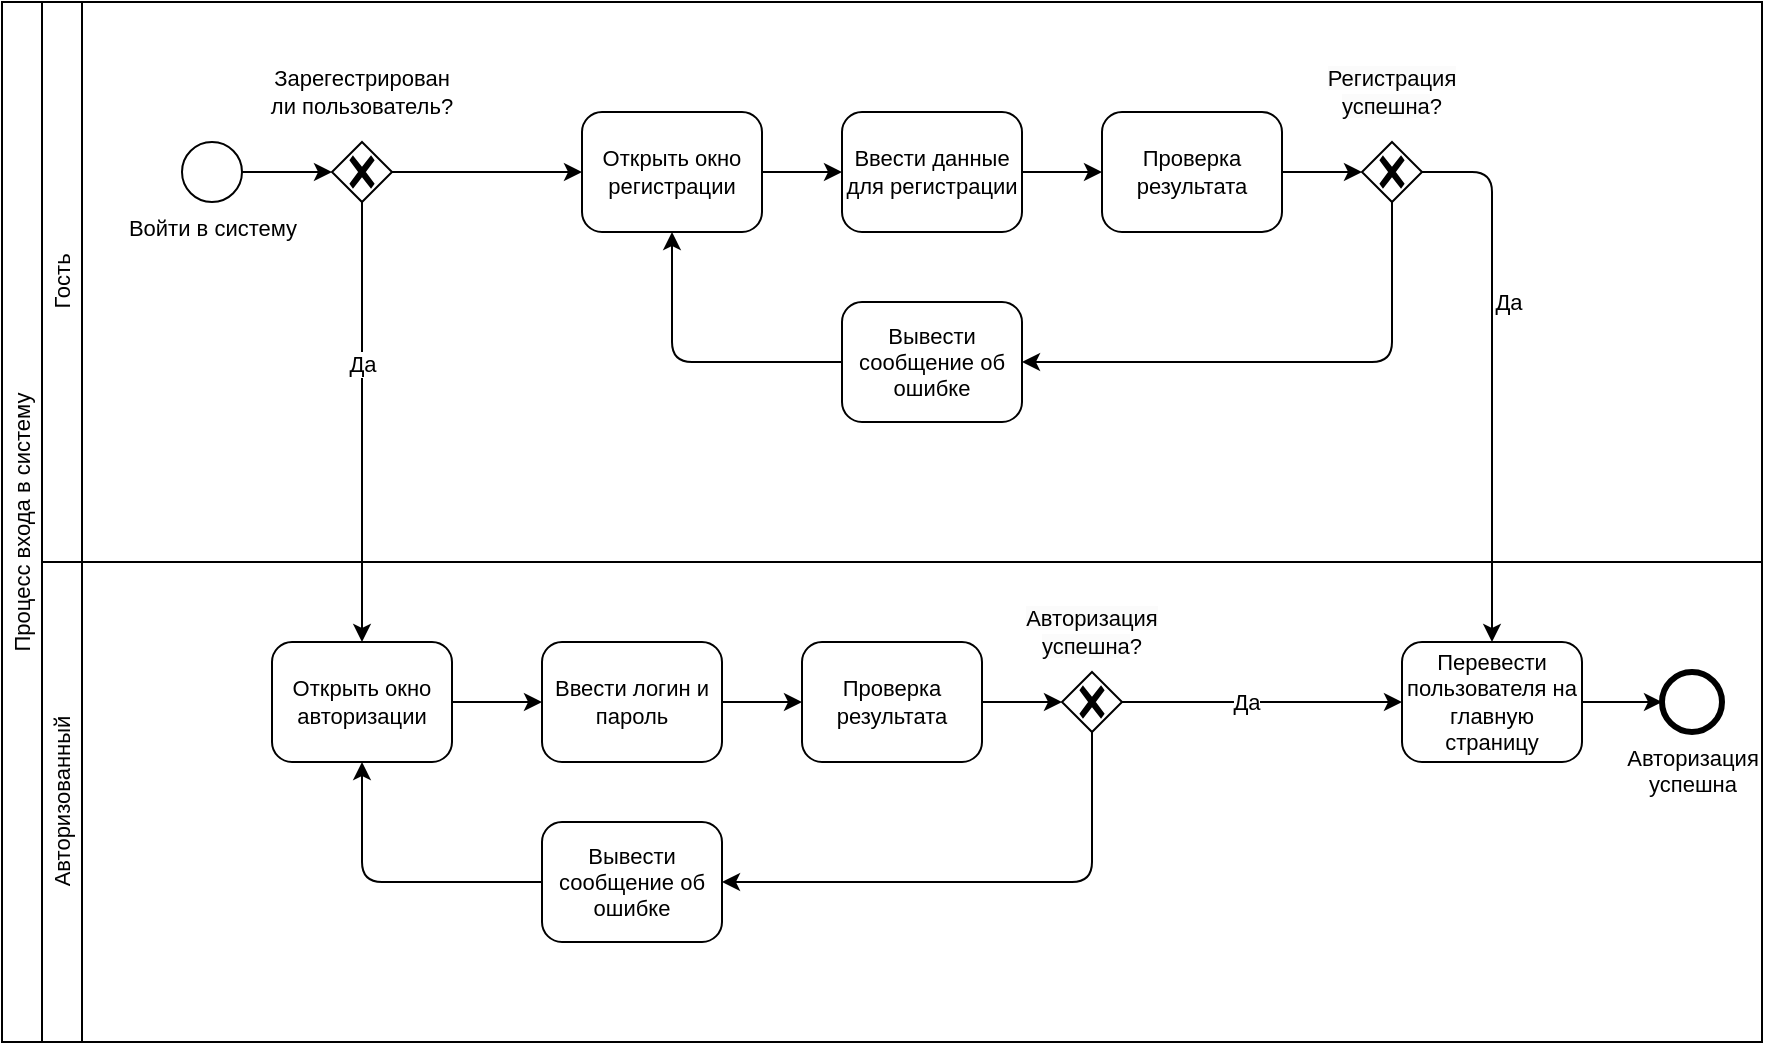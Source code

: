 <mxfile version="22.1.2" type="device" pages="2">
  <diagram name="BPMN1" id="W-HfDgVkH2f7rBWBwGvq">
    <mxGraphModel dx="1543" dy="1160" grid="0" gridSize="10" guides="1" tooltips="1" connect="1" arrows="1" fold="1" page="1" pageScale="1" pageWidth="1169" pageHeight="827" math="0" shadow="0">
      <root>
        <mxCell id="0" />
        <mxCell id="1" parent="0" />
        <mxCell id="o8l_43wtQ8dbo9lP84ha-5" value="Процесс входа в систему" style="swimlane;html=1;childLayout=stackLayout;resizeParent=1;resizeParentMax=0;horizontal=0;startSize=20;horizontalStack=0;whiteSpace=wrap;fontStyle=0;fontSize=11;" parent="1" vertex="1">
          <mxGeometry x="30" y="40" width="880" height="520" as="geometry" />
        </mxCell>
        <mxCell id="o8l_43wtQ8dbo9lP84ha-6" value="Гость" style="swimlane;html=1;startSize=20;horizontal=0;fontStyle=0;fontSize=11;" parent="o8l_43wtQ8dbo9lP84ha-5" vertex="1">
          <mxGeometry x="20" width="860" height="280" as="geometry" />
        </mxCell>
        <mxCell id="o8l_43wtQ8dbo9lP84ha-9" value="Войти в систему" style="points=[[0.145,0.145,0],[0.5,0,0],[0.855,0.145,0],[1,0.5,0],[0.855,0.855,0],[0.5,1,0],[0.145,0.855,0],[0,0.5,0]];shape=mxgraph.bpmn.event;html=1;verticalLabelPosition=bottom;labelBackgroundColor=#ffffff;verticalAlign=top;align=center;perimeter=ellipsePerimeter;outlineConnect=0;aspect=fixed;outline=standard;symbol=general;fontSize=11;" parent="o8l_43wtQ8dbo9lP84ha-6" vertex="1">
          <mxGeometry x="70" y="70" width="30" height="30" as="geometry" />
        </mxCell>
        <mxCell id="o8l_43wtQ8dbo9lP84ha-12" style="edgeStyle=orthogonalEdgeStyle;rounded=0;orthogonalLoop=1;jettySize=auto;html=1;exitX=1;exitY=0.5;exitDx=0;exitDy=0;exitPerimeter=0;entryX=0;entryY=0.5;entryDx=0;entryDy=0;entryPerimeter=0;fontSize=11;" parent="o8l_43wtQ8dbo9lP84ha-6" source="o8l_43wtQ8dbo9lP84ha-9" target="o8l_43wtQ8dbo9lP84ha-10" edge="1">
          <mxGeometry relative="1" as="geometry" />
        </mxCell>
        <mxCell id="o8l_43wtQ8dbo9lP84ha-16" value="Зарегестрирован&lt;br style=&quot;border-color: var(--border-color); font-size: 11px;&quot;&gt;&lt;span style=&quot;background-color: rgb(255, 255, 255); font-size: 11px;&quot;&gt;ли пользователь?&lt;/span&gt;" style="text;html=1;strokeColor=none;fillColor=none;align=center;verticalAlign=middle;whiteSpace=wrap;rounded=0;fontSize=11;" parent="o8l_43wtQ8dbo9lP84ha-6" vertex="1">
          <mxGeometry x="105" y="30" width="110" height="30" as="geometry" />
        </mxCell>
        <mxCell id="o8l_43wtQ8dbo9lP84ha-24" value="Открыть окно регистрации" style="points=[[0.25,0,0],[0.5,0,0],[0.75,0,0],[1,0.25,0],[1,0.5,0],[1,0.75,0],[0.75,1,0],[0.5,1,0],[0.25,1,0],[0,0.75,0],[0,0.5,0],[0,0.25,0]];shape=mxgraph.bpmn.task;whiteSpace=wrap;rectStyle=rounded;size=10;html=1;container=1;expand=0;collapsible=0;taskMarker=abstract;fontSize=11;" parent="o8l_43wtQ8dbo9lP84ha-6" vertex="1">
          <mxGeometry x="270" y="55" width="90" height="60" as="geometry" />
        </mxCell>
        <mxCell id="o8l_43wtQ8dbo9lP84ha-25" value="Ввести данные для регистрации" style="points=[[0.25,0,0],[0.5,0,0],[0.75,0,0],[1,0.25,0],[1,0.5,0],[1,0.75,0],[0.75,1,0],[0.5,1,0],[0.25,1,0],[0,0.75,0],[0,0.5,0],[0,0.25,0]];shape=mxgraph.bpmn.task;whiteSpace=wrap;rectStyle=rounded;size=10;html=1;container=1;expand=0;collapsible=0;taskMarker=abstract;fontSize=11;" parent="o8l_43wtQ8dbo9lP84ha-6" vertex="1">
          <mxGeometry x="400" y="55" width="90" height="60" as="geometry" />
        </mxCell>
        <mxCell id="o8l_43wtQ8dbo9lP84ha-26" style="edgeStyle=orthogonalEdgeStyle;rounded=0;orthogonalLoop=1;jettySize=auto;html=1;exitX=1;exitY=0.5;exitDx=0;exitDy=0;exitPerimeter=0;entryX=0;entryY=0.5;entryDx=0;entryDy=0;entryPerimeter=0;fontSize=11;" parent="o8l_43wtQ8dbo9lP84ha-6" source="o8l_43wtQ8dbo9lP84ha-24" target="o8l_43wtQ8dbo9lP84ha-25" edge="1">
          <mxGeometry relative="1" as="geometry" />
        </mxCell>
        <mxCell id="o8l_43wtQ8dbo9lP84ha-10" value="" style="points=[[0.25,0.25,0],[0.5,0,0],[0.75,0.25,0],[1,0.5,0],[0.75,0.75,0],[0.5,1,0],[0.25,0.75,0],[0,0.5,0]];shape=mxgraph.bpmn.gateway2;html=1;verticalLabelPosition=bottom;labelBackgroundColor=#ffffff;verticalAlign=top;align=center;perimeter=rhombusPerimeter;outlineConnect=0;outline=none;symbol=none;gwType=exclusive;fontSize=11;" parent="o8l_43wtQ8dbo9lP84ha-6" vertex="1">
          <mxGeometry x="145" y="70" width="30" height="30" as="geometry" />
        </mxCell>
        <mxCell id="o8l_43wtQ8dbo9lP84ha-30" style="edgeStyle=orthogonalEdgeStyle;rounded=0;orthogonalLoop=1;jettySize=auto;html=1;exitX=1;exitY=0.5;exitDx=0;exitDy=0;exitPerimeter=0;entryX=0;entryY=0.5;entryDx=0;entryDy=0;entryPerimeter=0;fontSize=11;" parent="o8l_43wtQ8dbo9lP84ha-6" source="o8l_43wtQ8dbo9lP84ha-10" target="o8l_43wtQ8dbo9lP84ha-24" edge="1">
          <mxGeometry relative="1" as="geometry" />
        </mxCell>
        <mxCell id="o8l_43wtQ8dbo9lP84ha-20" value="" style="points=[[0.25,0.25,0],[0.5,0,0],[0.75,0.25,0],[1,0.5,0],[0.75,0.75,0],[0.5,1,0],[0.25,0.75,0],[0,0.5,0]];shape=mxgraph.bpmn.gateway2;html=1;verticalLabelPosition=bottom;labelBackgroundColor=#ffffff;verticalAlign=top;align=center;perimeter=rhombusPerimeter;outlineConnect=0;outline=none;symbol=none;gwType=exclusive;fontSize=11;" parent="o8l_43wtQ8dbo9lP84ha-6" vertex="1">
          <mxGeometry x="660" y="70" width="30" height="30" as="geometry" />
        </mxCell>
        <mxCell id="o8l_43wtQ8dbo9lP84ha-29" style="edgeStyle=orthogonalEdgeStyle;rounded=0;orthogonalLoop=1;jettySize=auto;html=1;exitX=1;exitY=0.5;exitDx=0;exitDy=0;exitPerimeter=0;entryX=0;entryY=0.5;entryDx=0;entryDy=0;entryPerimeter=0;fontSize=11;" parent="o8l_43wtQ8dbo9lP84ha-6" source="o8l_43wtQ8dbo9lP84ha-27" target="o8l_43wtQ8dbo9lP84ha-20" edge="1">
          <mxGeometry relative="1" as="geometry" />
        </mxCell>
        <mxCell id="o8l_43wtQ8dbo9lP84ha-32" value="&lt;span style=&quot;background-color: rgb(251, 251, 251); font-size: 11px;&quot;&gt;Регистрация успешна&lt;/span&gt;&lt;span style=&quot;background-color: rgb(255, 255, 255); font-size: 11px;&quot;&gt;?&lt;/span&gt;" style="text;html=1;strokeColor=none;fillColor=none;align=center;verticalAlign=middle;whiteSpace=wrap;rounded=0;fontSize=11;" parent="o8l_43wtQ8dbo9lP84ha-6" vertex="1">
          <mxGeometry x="620" y="30" width="110" height="30" as="geometry" />
        </mxCell>
        <mxCell id="o8l_43wtQ8dbo9lP84ha-37" style="edgeStyle=orthogonalEdgeStyle;orthogonalLoop=1;jettySize=auto;html=1;exitX=0.5;exitY=1;exitDx=0;exitDy=0;exitPerimeter=0;entryX=1;entryY=0.5;entryDx=0;entryDy=0;entryPerimeter=0;rounded=1;fontSize=11;" parent="o8l_43wtQ8dbo9lP84ha-6" source="o8l_43wtQ8dbo9lP84ha-20" target="o8l_43wtQ8dbo9lP84ha-36" edge="1">
          <mxGeometry relative="1" as="geometry" />
        </mxCell>
        <mxCell id="o8l_43wtQ8dbo9lP84ha-38" style="edgeStyle=orthogonalEdgeStyle;rounded=1;orthogonalLoop=1;jettySize=auto;html=1;exitX=0;exitY=0.5;exitDx=0;exitDy=0;exitPerimeter=0;entryX=0.5;entryY=1;entryDx=0;entryDy=0;entryPerimeter=0;fontSize=11;" parent="o8l_43wtQ8dbo9lP84ha-6" source="o8l_43wtQ8dbo9lP84ha-36" target="o8l_43wtQ8dbo9lP84ha-24" edge="1">
          <mxGeometry relative="1" as="geometry" />
        </mxCell>
        <mxCell id="o8l_43wtQ8dbo9lP84ha-27" value="Проверка результата" style="points=[[0.25,0,0],[0.5,0,0],[0.75,0,0],[1,0.25,0],[1,0.5,0],[1,0.75,0],[0.75,1,0],[0.5,1,0],[0.25,1,0],[0,0.75,0],[0,0.5,0],[0,0.25,0]];shape=mxgraph.bpmn.task;whiteSpace=wrap;rectStyle=rounded;size=10;html=1;container=1;expand=0;collapsible=0;taskMarker=abstract;fontSize=11;" parent="o8l_43wtQ8dbo9lP84ha-6" vertex="1">
          <mxGeometry x="530" y="55" width="90" height="60" as="geometry" />
        </mxCell>
        <mxCell id="o8l_43wtQ8dbo9lP84ha-28" style="edgeStyle=orthogonalEdgeStyle;rounded=0;orthogonalLoop=1;jettySize=auto;html=1;exitX=1;exitY=0.5;exitDx=0;exitDy=0;exitPerimeter=0;entryX=0;entryY=0.5;entryDx=0;entryDy=0;entryPerimeter=0;fontSize=11;" parent="o8l_43wtQ8dbo9lP84ha-6" source="o8l_43wtQ8dbo9lP84ha-25" target="o8l_43wtQ8dbo9lP84ha-27" edge="1">
          <mxGeometry relative="1" as="geometry" />
        </mxCell>
        <mxCell id="o8l_43wtQ8dbo9lP84ha-36" value="Вывести сообщение об ошибке" style="points=[[0.25,0,0],[0.5,0,0],[0.75,0,0],[1,0.25,0],[1,0.5,0],[1,0.75,0],[0.75,1,0],[0.5,1,0],[0.25,1,0],[0,0.75,0],[0,0.5,0],[0,0.25,0]];shape=mxgraph.bpmn.task;whiteSpace=wrap;rectStyle=rounded;size=10;html=1;container=1;expand=0;collapsible=0;taskMarker=abstract;fontSize=11;" parent="o8l_43wtQ8dbo9lP84ha-6" vertex="1">
          <mxGeometry x="400" y="150" width="90" height="60" as="geometry" />
        </mxCell>
        <mxCell id="o8l_43wtQ8dbo9lP84ha-14" style="edgeStyle=orthogonalEdgeStyle;rounded=0;orthogonalLoop=1;jettySize=auto;html=1;exitX=0.5;exitY=1;exitDx=0;exitDy=0;exitPerimeter=0;fontSize=11;" parent="o8l_43wtQ8dbo9lP84ha-5" source="o8l_43wtQ8dbo9lP84ha-10" target="o8l_43wtQ8dbo9lP84ha-13" edge="1">
          <mxGeometry relative="1" as="geometry" />
        </mxCell>
        <mxCell id="o8l_43wtQ8dbo9lP84ha-21" value="Да" style="edgeLabel;html=1;align=center;verticalAlign=middle;resizable=0;points=[];fontSize=11;" parent="o8l_43wtQ8dbo9lP84ha-14" vertex="1" connectable="0">
          <mxGeometry x="-0.323" y="1" relative="1" as="geometry">
            <mxPoint x="-1" y="6" as="offset" />
          </mxGeometry>
        </mxCell>
        <mxCell id="o8l_43wtQ8dbo9lP84ha-34" style="edgeStyle=orthogonalEdgeStyle;rounded=1;orthogonalLoop=1;jettySize=auto;html=1;exitX=1;exitY=0.5;exitDx=0;exitDy=0;exitPerimeter=0;entryX=0.5;entryY=0;entryDx=0;entryDy=0;entryPerimeter=0;fontSize=11;" parent="o8l_43wtQ8dbo9lP84ha-5" source="o8l_43wtQ8dbo9lP84ha-20" target="o8l_43wtQ8dbo9lP84ha-49" edge="1">
          <mxGeometry relative="1" as="geometry">
            <mxPoint x="820" y="85" as="targetPoint" />
          </mxGeometry>
        </mxCell>
        <mxCell id="o8l_43wtQ8dbo9lP84ha-35" value="Да" style="edgeLabel;html=1;align=center;verticalAlign=middle;resizable=0;points=[];fontSize=11;" parent="o8l_43wtQ8dbo9lP84ha-34" vertex="1" connectable="0">
          <mxGeometry x="-0.257" y="-1" relative="1" as="geometry">
            <mxPoint x="9" y="-1" as="offset" />
          </mxGeometry>
        </mxCell>
        <mxCell id="o8l_43wtQ8dbo9lP84ha-7" value="Авторизованный" style="swimlane;html=1;startSize=20;horizontal=0;fontStyle=0;fontSize=11;" parent="o8l_43wtQ8dbo9lP84ha-5" vertex="1">
          <mxGeometry x="20" y="280" width="860" height="240" as="geometry" />
        </mxCell>
        <mxCell id="o8l_43wtQ8dbo9lP84ha-15" value="Ввести логин и пароль" style="points=[[0.25,0,0],[0.5,0,0],[0.75,0,0],[1,0.25,0],[1,0.5,0],[1,0.75,0],[0.75,1,0],[0.5,1,0],[0.25,1,0],[0,0.75,0],[0,0.5,0],[0,0.25,0]];shape=mxgraph.bpmn.task;whiteSpace=wrap;rectStyle=rounded;size=10;html=1;container=1;expand=0;collapsible=0;taskMarker=abstract;fontSize=11;" parent="o8l_43wtQ8dbo9lP84ha-7" vertex="1">
          <mxGeometry x="250" y="40" width="90" height="60" as="geometry" />
        </mxCell>
        <mxCell id="o8l_43wtQ8dbo9lP84ha-13" value="Открыть окно авторизации" style="points=[[0.25,0,0],[0.5,0,0],[0.75,0,0],[1,0.25,0],[1,0.5,0],[1,0.75,0],[0.75,1,0],[0.5,1,0],[0.25,1,0],[0,0.75,0],[0,0.5,0],[0,0.25,0]];shape=mxgraph.bpmn.task;whiteSpace=wrap;rectStyle=rounded;size=10;html=1;container=1;expand=0;collapsible=0;taskMarker=abstract;fontSize=11;" parent="o8l_43wtQ8dbo9lP84ha-7" vertex="1">
          <mxGeometry x="115" y="40" width="90" height="60" as="geometry" />
        </mxCell>
        <mxCell id="o8l_43wtQ8dbo9lP84ha-17" style="edgeStyle=orthogonalEdgeStyle;rounded=0;orthogonalLoop=1;jettySize=auto;html=1;exitX=1;exitY=0.5;exitDx=0;exitDy=0;exitPerimeter=0;entryX=0;entryY=0.5;entryDx=0;entryDy=0;entryPerimeter=0;fontSize=11;" parent="o8l_43wtQ8dbo9lP84ha-7" source="o8l_43wtQ8dbo9lP84ha-13" target="o8l_43wtQ8dbo9lP84ha-15" edge="1">
          <mxGeometry relative="1" as="geometry">
            <mxPoint x="265" y="-30" as="targetPoint" />
          </mxGeometry>
        </mxCell>
        <mxCell id="o8l_43wtQ8dbo9lP84ha-18" value="Проверка результата" style="points=[[0.25,0,0],[0.5,0,0],[0.75,0,0],[1,0.25,0],[1,0.5,0],[1,0.75,0],[0.75,1,0],[0.5,1,0],[0.25,1,0],[0,0.75,0],[0,0.5,0],[0,0.25,0]];shape=mxgraph.bpmn.task;whiteSpace=wrap;rectStyle=rounded;size=10;html=1;container=1;expand=0;collapsible=0;taskMarker=abstract;fontSize=11;" parent="o8l_43wtQ8dbo9lP84ha-7" vertex="1">
          <mxGeometry x="380" y="40" width="90" height="60" as="geometry" />
        </mxCell>
        <mxCell id="o8l_43wtQ8dbo9lP84ha-19" style="edgeStyle=orthogonalEdgeStyle;rounded=0;orthogonalLoop=1;jettySize=auto;html=1;exitX=1;exitY=0.5;exitDx=0;exitDy=0;exitPerimeter=0;entryX=0;entryY=0.5;entryDx=0;entryDy=0;entryPerimeter=0;fontSize=11;" parent="o8l_43wtQ8dbo9lP84ha-7" source="o8l_43wtQ8dbo9lP84ha-15" target="o8l_43wtQ8dbo9lP84ha-18" edge="1">
          <mxGeometry relative="1" as="geometry" />
        </mxCell>
        <mxCell id="o8l_43wtQ8dbo9lP84ha-39" value="" style="points=[[0.25,0.25,0],[0.5,0,0],[0.75,0.25,0],[1,0.5,0],[0.75,0.75,0],[0.5,1,0],[0.25,0.75,0],[0,0.5,0]];shape=mxgraph.bpmn.gateway2;html=1;verticalLabelPosition=bottom;labelBackgroundColor=#ffffff;verticalAlign=top;align=center;perimeter=rhombusPerimeter;outlineConnect=0;outline=none;symbol=none;gwType=exclusive;fontSize=11;" parent="o8l_43wtQ8dbo9lP84ha-7" vertex="1">
          <mxGeometry x="510" y="55" width="30" height="30" as="geometry" />
        </mxCell>
        <mxCell id="o8l_43wtQ8dbo9lP84ha-40" value="&lt;span style=&quot;background-color: rgb(251, 251, 251); font-size: 11px;&quot;&gt;Авторизация успешна&lt;/span&gt;&lt;span style=&quot;background-color: rgb(255, 255, 255); font-size: 11px;&quot;&gt;?&lt;/span&gt;" style="text;html=1;strokeColor=none;fillColor=none;align=center;verticalAlign=middle;whiteSpace=wrap;rounded=0;fontSize=11;" parent="o8l_43wtQ8dbo9lP84ha-7" vertex="1">
          <mxGeometry x="470" y="20" width="110" height="30" as="geometry" />
        </mxCell>
        <mxCell id="o8l_43wtQ8dbo9lP84ha-43" value="Вывести сообщение об ошибке" style="points=[[0.25,0,0],[0.5,0,0],[0.75,0,0],[1,0.25,0],[1,0.5,0],[1,0.75,0],[0.75,1,0],[0.5,1,0],[0.25,1,0],[0,0.75,0],[0,0.5,0],[0,0.25,0]];shape=mxgraph.bpmn.task;whiteSpace=wrap;rectStyle=rounded;size=10;html=1;container=1;expand=0;collapsible=0;taskMarker=abstract;fontSize=11;" parent="o8l_43wtQ8dbo9lP84ha-7" vertex="1">
          <mxGeometry x="250" y="130" width="90" height="60" as="geometry" />
        </mxCell>
        <mxCell id="o8l_43wtQ8dbo9lP84ha-44" style="edgeStyle=orthogonalEdgeStyle;shape=connector;rounded=1;orthogonalLoop=1;jettySize=auto;html=1;exitX=1;exitY=0.5;exitDx=0;exitDy=0;exitPerimeter=0;entryX=0;entryY=0.5;entryDx=0;entryDy=0;entryPerimeter=0;labelBackgroundColor=default;strokeColor=default;align=center;verticalAlign=middle;fontFamily=Helvetica;fontSize=11;fontColor=default;endArrow=classic;" parent="o8l_43wtQ8dbo9lP84ha-7" source="o8l_43wtQ8dbo9lP84ha-18" target="o8l_43wtQ8dbo9lP84ha-39" edge="1">
          <mxGeometry relative="1" as="geometry" />
        </mxCell>
        <mxCell id="o8l_43wtQ8dbo9lP84ha-45" style="edgeStyle=orthogonalEdgeStyle;shape=connector;rounded=1;orthogonalLoop=1;jettySize=auto;html=1;exitX=1;exitY=0.5;exitDx=0;exitDy=0;exitPerimeter=0;entryX=0;entryY=0.5;entryDx=0;entryDy=0;entryPerimeter=0;labelBackgroundColor=default;strokeColor=default;align=center;verticalAlign=middle;fontFamily=Helvetica;fontSize=11;fontColor=default;endArrow=classic;" parent="o8l_43wtQ8dbo9lP84ha-7" source="o8l_43wtQ8dbo9lP84ha-39" target="o8l_43wtQ8dbo9lP84ha-49" edge="1">
          <mxGeometry relative="1" as="geometry">
            <mxPoint x="620" y="70.0" as="targetPoint" />
          </mxGeometry>
        </mxCell>
        <mxCell id="o8l_43wtQ8dbo9lP84ha-46" value="Да" style="edgeLabel;html=1;align=center;verticalAlign=middle;resizable=0;points=[];fontSize=11;fontFamily=Helvetica;fontColor=default;" parent="o8l_43wtQ8dbo9lP84ha-45" vertex="1" connectable="0">
          <mxGeometry x="-0.295" relative="1" as="geometry">
            <mxPoint x="12" as="offset" />
          </mxGeometry>
        </mxCell>
        <mxCell id="o8l_43wtQ8dbo9lP84ha-47" style="edgeStyle=orthogonalEdgeStyle;shape=connector;rounded=1;orthogonalLoop=1;jettySize=auto;html=1;exitX=0.5;exitY=1;exitDx=0;exitDy=0;exitPerimeter=0;entryX=1;entryY=0.5;entryDx=0;entryDy=0;entryPerimeter=0;labelBackgroundColor=default;strokeColor=default;align=center;verticalAlign=middle;fontFamily=Helvetica;fontSize=11;fontColor=default;endArrow=classic;" parent="o8l_43wtQ8dbo9lP84ha-7" source="o8l_43wtQ8dbo9lP84ha-39" target="o8l_43wtQ8dbo9lP84ha-43" edge="1">
          <mxGeometry relative="1" as="geometry" />
        </mxCell>
        <mxCell id="o8l_43wtQ8dbo9lP84ha-48" style="edgeStyle=orthogonalEdgeStyle;shape=connector;rounded=1;orthogonalLoop=1;jettySize=auto;html=1;exitX=0;exitY=0.5;exitDx=0;exitDy=0;exitPerimeter=0;entryX=0.5;entryY=1;entryDx=0;entryDy=0;entryPerimeter=0;labelBackgroundColor=default;strokeColor=default;align=center;verticalAlign=middle;fontFamily=Helvetica;fontSize=11;fontColor=default;endArrow=classic;" parent="o8l_43wtQ8dbo9lP84ha-7" source="o8l_43wtQ8dbo9lP84ha-43" target="o8l_43wtQ8dbo9lP84ha-13" edge="1">
          <mxGeometry relative="1" as="geometry" />
        </mxCell>
        <mxCell id="o8l_43wtQ8dbo9lP84ha-49" value="Перевести пользователя на главную страницу" style="points=[[0.25,0,0],[0.5,0,0],[0.75,0,0],[1,0.25,0],[1,0.5,0],[1,0.75,0],[0.75,1,0],[0.5,1,0],[0.25,1,0],[0,0.75,0],[0,0.5,0],[0,0.25,0]];shape=mxgraph.bpmn.task;whiteSpace=wrap;rectStyle=rounded;size=10;html=1;container=1;expand=0;collapsible=0;taskMarker=abstract;fontSize=11;" parent="o8l_43wtQ8dbo9lP84ha-7" vertex="1">
          <mxGeometry x="680" y="40" width="90" height="60" as="geometry" />
        </mxCell>
        <mxCell id="o8l_43wtQ8dbo9lP84ha-50" value="Авторизация&lt;br style=&quot;font-size: 11px;&quot;&gt;успешна" style="points=[[0.145,0.145,0],[0.5,0,0],[0.855,0.145,0],[1,0.5,0],[0.855,0.855,0],[0.5,1,0],[0.145,0.855,0],[0,0.5,0]];shape=mxgraph.bpmn.event;html=1;verticalLabelPosition=bottom;labelBackgroundColor=#ffffff;verticalAlign=top;align=center;perimeter=ellipsePerimeter;outlineConnect=0;aspect=fixed;outline=end;symbol=terminate2;fontFamily=Helvetica;fontSize=11;fontColor=default;" parent="o8l_43wtQ8dbo9lP84ha-7" vertex="1">
          <mxGeometry x="810" y="55" width="30" height="30" as="geometry" />
        </mxCell>
        <mxCell id="o8l_43wtQ8dbo9lP84ha-51" style="edgeStyle=orthogonalEdgeStyle;shape=connector;rounded=1;orthogonalLoop=1;jettySize=auto;html=1;exitX=1;exitY=0.5;exitDx=0;exitDy=0;exitPerimeter=0;entryX=0;entryY=0.5;entryDx=0;entryDy=0;entryPerimeter=0;labelBackgroundColor=default;strokeColor=default;align=center;verticalAlign=middle;fontFamily=Helvetica;fontSize=11;fontColor=default;endArrow=classic;" parent="o8l_43wtQ8dbo9lP84ha-7" source="o8l_43wtQ8dbo9lP84ha-49" target="o8l_43wtQ8dbo9lP84ha-50" edge="1">
          <mxGeometry relative="1" as="geometry" />
        </mxCell>
      </root>
    </mxGraphModel>
  </diagram>
  <diagram id="248nb0RIlTJELW0zDgqB" name="BPMN2">
    <mxGraphModel dx="1323" dy="994" grid="0" gridSize="10" guides="1" tooltips="1" connect="1" arrows="1" fold="1" page="1" pageScale="1" pageWidth="1169" pageHeight="827" math="0" shadow="0">
      <root>
        <mxCell id="0" />
        <mxCell id="1" parent="0" />
        <mxCell id="CVa6ENSYWm2PGMBgmgeB-1" value="Процесс формирования заказа" style="swimlane;html=1;childLayout=stackLayout;resizeParent=1;resizeParentMax=0;horizontal=0;startSize=20;horizontalStack=0;whiteSpace=wrap;fontStyle=0;fontFamily=Helvetica;fontSize=11;" parent="1" vertex="1">
          <mxGeometry x="40" y="40" width="1100" height="240" as="geometry" />
        </mxCell>
        <mxCell id="CVa6ENSYWm2PGMBgmgeB-23" value="Пользователь" style="swimlane;html=1;startSize=20;horizontal=0;fontStyle=0;fontFamily=Helvetica;fontSize=11;" parent="CVa6ENSYWm2PGMBgmgeB-1" vertex="1">
          <mxGeometry x="20" width="1080" height="240" as="geometry" />
        </mxCell>
        <mxCell id="CVa6ENSYWm2PGMBgmgeB-3" value="Сформировать &lt;br style=&quot;font-size: 11px;&quot;&gt;заказ" style="points=[[0.145,0.145,0],[0.5,0,0],[0.855,0.145,0],[1,0.5,0],[0.855,0.855,0],[0.5,1,0],[0.145,0.855,0],[0,0.5,0]];shape=mxgraph.bpmn.event;html=1;verticalLabelPosition=bottom;labelBackgroundColor=#ffffff;verticalAlign=top;align=center;perimeter=ellipsePerimeter;outlineConnect=0;aspect=fixed;outline=standard;symbol=general;fontFamily=Helvetica;fontSize=11;" parent="CVa6ENSYWm2PGMBgmgeB-23" vertex="1">
          <mxGeometry x="50" y="50" width="30" height="30" as="geometry" />
        </mxCell>
        <mxCell id="CVa6ENSYWm2PGMBgmgeB-40" value="Открыть страницу с корзиной" style="points=[[0.25,0,0],[0.5,0,0],[0.75,0,0],[1,0.25,0],[1,0.5,0],[1,0.75,0],[0.75,1,0],[0.5,1,0],[0.25,1,0],[0,0.75,0],[0,0.5,0],[0,0.25,0]];shape=mxgraph.bpmn.task;whiteSpace=wrap;rectStyle=rounded;size=10;html=1;container=1;expand=0;collapsible=0;taskMarker=abstract;fontFamily=Helvetica;fontSize=11;" parent="CVa6ENSYWm2PGMBgmgeB-23" vertex="1">
          <mxGeometry x="115" y="35" width="90" height="60" as="geometry" />
        </mxCell>
        <mxCell id="CVa6ENSYWm2PGMBgmgeB-41" value="" style="points=[[0.25,0.25,0],[0.5,0,0],[0.75,0.25,0],[1,0.5,0],[0.75,0.75,0],[0.5,1,0],[0.25,0.75,0],[0,0.5,0]];shape=mxgraph.bpmn.gateway2;html=1;verticalLabelPosition=bottom;labelBackgroundColor=#ffffff;verticalAlign=top;align=center;perimeter=rhombusPerimeter;outlineConnect=0;outline=none;symbol=none;gwType=exclusive;fontFamily=Helvetica;fontSize=11;" parent="CVa6ENSYWm2PGMBgmgeB-23" vertex="1">
          <mxGeometry x="245" y="50" width="30" height="30" as="geometry" />
        </mxCell>
        <mxCell id="CVa6ENSYWm2PGMBgmgeB-42" style="edgeStyle=orthogonalEdgeStyle;shape=connector;rounded=1;orthogonalLoop=1;jettySize=auto;html=1;exitX=1;exitY=0.5;exitDx=0;exitDy=0;exitPerimeter=0;entryX=0;entryY=0.5;entryDx=0;entryDy=0;entryPerimeter=0;labelBackgroundColor=default;strokeColor=default;align=center;verticalAlign=middle;fontFamily=Helvetica;fontSize=11;fontColor=default;endArrow=classic;" parent="CVa6ENSYWm2PGMBgmgeB-23" source="CVa6ENSYWm2PGMBgmgeB-3" target="CVa6ENSYWm2PGMBgmgeB-40" edge="1">
          <mxGeometry relative="1" as="geometry" />
        </mxCell>
        <mxCell id="CVa6ENSYWm2PGMBgmgeB-43" style="edgeStyle=orthogonalEdgeStyle;shape=connector;rounded=1;orthogonalLoop=1;jettySize=auto;html=1;exitX=1;exitY=0.5;exitDx=0;exitDy=0;exitPerimeter=0;entryX=0;entryY=0.5;entryDx=0;entryDy=0;entryPerimeter=0;labelBackgroundColor=default;strokeColor=default;align=center;verticalAlign=middle;fontFamily=Helvetica;fontSize=11;fontColor=default;endArrow=classic;" parent="CVa6ENSYWm2PGMBgmgeB-23" source="CVa6ENSYWm2PGMBgmgeB-40" target="CVa6ENSYWm2PGMBgmgeB-41" edge="1">
          <mxGeometry relative="1" as="geometry" />
        </mxCell>
        <mxCell id="CVa6ENSYWm2PGMBgmgeB-44" value="В корзине есть товар?" style="text;html=1;strokeColor=none;fillColor=none;align=center;verticalAlign=middle;whiteSpace=wrap;rounded=0;fontFamily=Helvetica;fontSize=11;" parent="CVa6ENSYWm2PGMBgmgeB-23" vertex="1">
          <mxGeometry x="205" y="10" width="110" height="30" as="geometry" />
        </mxCell>
        <mxCell id="CVa6ENSYWm2PGMBgmgeB-45" value="Заказ &lt;br&gt;не сформирован" style="points=[[0.145,0.145,0],[0.5,0,0],[0.855,0.145,0],[1,0.5,0],[0.855,0.855,0],[0.5,1,0],[0.145,0.855,0],[0,0.5,0]];shape=mxgraph.bpmn.event;html=1;verticalLabelPosition=bottom;labelBackgroundColor=#ffffff;verticalAlign=top;align=center;perimeter=ellipsePerimeter;outlineConnect=0;aspect=fixed;outline=end;symbol=terminate2;fontFamily=Helvetica;fontSize=11;fontColor=default;" parent="CVa6ENSYWm2PGMBgmgeB-23" vertex="1">
          <mxGeometry x="245" y="140" width="30" height="30" as="geometry" />
        </mxCell>
        <mxCell id="CVa6ENSYWm2PGMBgmgeB-46" style="edgeStyle=orthogonalEdgeStyle;shape=connector;rounded=1;orthogonalLoop=1;jettySize=auto;html=1;exitX=0.5;exitY=1;exitDx=0;exitDy=0;exitPerimeter=0;labelBackgroundColor=default;strokeColor=default;align=center;verticalAlign=middle;fontFamily=Helvetica;fontSize=11;fontColor=default;endArrow=classic;" parent="CVa6ENSYWm2PGMBgmgeB-23" source="CVa6ENSYWm2PGMBgmgeB-41" target="CVa6ENSYWm2PGMBgmgeB-45" edge="1">
          <mxGeometry relative="1" as="geometry" />
        </mxCell>
        <mxCell id="CVa6ENSYWm2PGMBgmgeB-48" value="Отметить товар для заказа" style="points=[[0.25,0,0],[0.5,0,0],[0.75,0,0],[1,0.25,0],[1,0.5,0],[1,0.75,0],[0.75,1,0],[0.5,1,0],[0.25,1,0],[0,0.75,0],[0,0.5,0],[0,0.25,0]];shape=mxgraph.bpmn.task;whiteSpace=wrap;rectStyle=rounded;size=10;html=1;container=1;expand=0;collapsible=0;taskMarker=abstract;fontFamily=Helvetica;fontSize=11;" parent="CVa6ENSYWm2PGMBgmgeB-23" vertex="1">
          <mxGeometry x="345" y="35" width="90" height="60" as="geometry" />
        </mxCell>
        <mxCell id="CVa6ENSYWm2PGMBgmgeB-49" style="edgeStyle=orthogonalEdgeStyle;shape=connector;rounded=1;orthogonalLoop=1;jettySize=auto;html=1;exitX=1;exitY=0.5;exitDx=0;exitDy=0;exitPerimeter=0;labelBackgroundColor=default;strokeColor=default;align=center;verticalAlign=middle;fontFamily=Helvetica;fontSize=11;fontColor=default;endArrow=classic;" parent="CVa6ENSYWm2PGMBgmgeB-23" source="CVa6ENSYWm2PGMBgmgeB-41" target="CVa6ENSYWm2PGMBgmgeB-48" edge="1">
          <mxGeometry relative="1" as="geometry" />
        </mxCell>
        <mxCell id="CVa6ENSYWm2PGMBgmgeB-50" value="Да" style="edgeLabel;html=1;align=center;verticalAlign=middle;resizable=0;points=[];fontSize=11;fontFamily=Helvetica;fontColor=default;" parent="CVa6ENSYWm2PGMBgmgeB-49" vertex="1" connectable="0">
          <mxGeometry x="-0.371" relative="1" as="geometry">
            <mxPoint x="6" as="offset" />
          </mxGeometry>
        </mxCell>
        <mxCell id="CVa6ENSYWm2PGMBgmgeB-51" value="" style="points=[[0.25,0.25,0],[0.5,0,0],[0.75,0.25,0],[1,0.5,0],[0.75,0.75,0],[0.5,1,0],[0.25,0.75,0],[0,0.5,0]];shape=mxgraph.bpmn.gateway2;html=1;verticalLabelPosition=bottom;labelBackgroundColor=#ffffff;verticalAlign=top;align=center;perimeter=rhombusPerimeter;outlineConnect=0;outline=none;symbol=none;gwType=exclusive;fontFamily=Helvetica;fontSize=11;" parent="CVa6ENSYWm2PGMBgmgeB-23" vertex="1">
          <mxGeometry x="495" y="50" width="30" height="30" as="geometry" />
        </mxCell>
        <mxCell id="CVa6ENSYWm2PGMBgmgeB-53" value="Выбранный товар есть в наличии?" style="text;html=1;strokeColor=none;fillColor=none;align=center;verticalAlign=middle;whiteSpace=wrap;rounded=0;fontFamily=Helvetica;fontSize=11;" parent="CVa6ENSYWm2PGMBgmgeB-23" vertex="1">
          <mxGeometry x="455" y="10" width="110" height="30" as="geometry" />
        </mxCell>
        <mxCell id="CVa6ENSYWm2PGMBgmgeB-54" value="Ввести данные для заказа&amp;nbsp;" style="points=[[0.25,0,0],[0.5,0,0],[0.75,0,0],[1,0.25,0],[1,0.5,0],[1,0.75,0],[0.75,1,0],[0.5,1,0],[0.25,1,0],[0,0.75,0],[0,0.5,0],[0,0.25,0]];shape=mxgraph.bpmn.task;whiteSpace=wrap;rectStyle=rounded;size=10;html=1;container=1;expand=0;collapsible=0;taskMarker=abstract;fontFamily=Helvetica;fontSize=11;" parent="CVa6ENSYWm2PGMBgmgeB-23" vertex="1">
          <mxGeometry x="585" y="35" width="90" height="60" as="geometry" />
        </mxCell>
        <mxCell id="CVa6ENSYWm2PGMBgmgeB-59" value="Заказ&lt;br style=&quot;font-size: 11px;&quot;&gt;сформирован" style="points=[[0.145,0.145,0],[0.5,0,0],[0.855,0.145,0],[1,0.5,0],[0.855,0.855,0],[0.5,1,0],[0.145,0.855,0],[0,0.5,0]];shape=mxgraph.bpmn.event;html=1;verticalLabelPosition=bottom;labelBackgroundColor=#ffffff;verticalAlign=top;align=center;perimeter=ellipsePerimeter;outlineConnect=0;aspect=fixed;outline=end;symbol=terminate2;fontFamily=Helvetica;fontSize=11;fontColor=default;" parent="CVa6ENSYWm2PGMBgmgeB-23" vertex="1">
          <mxGeometry x="980" y="50" width="30" height="30" as="geometry" />
        </mxCell>
        <mxCell id="CVa6ENSYWm2PGMBgmgeB-70" style="edgeStyle=orthogonalEdgeStyle;shape=connector;rounded=1;orthogonalLoop=1;jettySize=auto;html=1;exitX=0;exitY=0.5;exitDx=0;exitDy=0;exitPerimeter=0;labelBackgroundColor=default;strokeColor=default;align=center;verticalAlign=middle;fontFamily=Helvetica;fontSize=11;fontColor=default;endArrow=classic;" parent="CVa6ENSYWm2PGMBgmgeB-23" source="CVa6ENSYWm2PGMBgmgeB-64" target="CVa6ENSYWm2PGMBgmgeB-45" edge="1">
          <mxGeometry relative="1" as="geometry" />
        </mxCell>
        <mxCell id="CVa6ENSYWm2PGMBgmgeB-64" value="" style="points=[[0.25,0.25,0],[0.5,0,0],[0.75,0.25,0],[1,0.5,0],[0.75,0.75,0],[0.5,1,0],[0.25,0.75,0],[0,0.5,0]];shape=mxgraph.bpmn.gateway2;html=1;verticalLabelPosition=bottom;labelBackgroundColor=#ffffff;verticalAlign=top;align=center;perimeter=rhombusPerimeter;outlineConnect=0;outline=none;symbol=none;gwType=exclusive;fontFamily=Helvetica;fontSize=11;" parent="CVa6ENSYWm2PGMBgmgeB-23" vertex="1">
          <mxGeometry x="495" y="140" width="30" height="30" as="geometry" />
        </mxCell>
        <mxCell id="CVa6ENSYWm2PGMBgmgeB-66" style="edgeStyle=orthogonalEdgeStyle;shape=connector;rounded=1;orthogonalLoop=1;jettySize=auto;html=1;exitX=0.5;exitY=1;exitDx=0;exitDy=0;exitPerimeter=0;entryX=0.5;entryY=0;entryDx=0;entryDy=0;entryPerimeter=0;labelBackgroundColor=default;strokeColor=default;align=center;verticalAlign=middle;fontFamily=Helvetica;fontSize=11;fontColor=default;endArrow=classic;" parent="CVa6ENSYWm2PGMBgmgeB-23" source="CVa6ENSYWm2PGMBgmgeB-51" target="CVa6ENSYWm2PGMBgmgeB-64" edge="1">
          <mxGeometry relative="1" as="geometry" />
        </mxCell>
        <mxCell id="CVa6ENSYWm2PGMBgmgeB-67" value="Есть желание продолжить формирование заказа?" style="text;html=1;strokeColor=none;fillColor=none;align=center;verticalAlign=middle;whiteSpace=wrap;rounded=0;fontFamily=Helvetica;fontSize=11;" parent="CVa6ENSYWm2PGMBgmgeB-23" vertex="1">
          <mxGeometry x="515" y="140" width="110" height="30" as="geometry" />
        </mxCell>
        <mxCell id="CVa6ENSYWm2PGMBgmgeB-68" style="edgeStyle=orthogonalEdgeStyle;shape=connector;rounded=1;orthogonalLoop=1;jettySize=auto;html=1;exitX=0.5;exitY=1;exitDx=0;exitDy=0;exitPerimeter=0;entryX=0.5;entryY=1;entryDx=0;entryDy=0;entryPerimeter=0;labelBackgroundColor=default;strokeColor=default;align=center;verticalAlign=middle;fontFamily=Helvetica;fontSize=11;fontColor=default;endArrow=classic;" parent="CVa6ENSYWm2PGMBgmgeB-23" source="CVa6ENSYWm2PGMBgmgeB-64" target="CVa6ENSYWm2PGMBgmgeB-40" edge="1">
          <mxGeometry relative="1" as="geometry">
            <Array as="points">
              <mxPoint x="510" y="220" />
              <mxPoint x="160" y="220" />
            </Array>
          </mxGeometry>
        </mxCell>
        <mxCell id="CVa6ENSYWm2PGMBgmgeB-69" value="Да" style="edgeLabel;html=1;align=center;verticalAlign=middle;resizable=0;points=[];fontSize=11;fontFamily=Helvetica;fontColor=default;" parent="CVa6ENSYWm2PGMBgmgeB-68" vertex="1" connectable="0">
          <mxGeometry x="-0.306" y="2" relative="1" as="geometry">
            <mxPoint x="-45" y="-2" as="offset" />
          </mxGeometry>
        </mxCell>
        <mxCell id="CVa6ENSYWm2PGMBgmgeB-72" style="edgeStyle=orthogonalEdgeStyle;shape=connector;rounded=1;orthogonalLoop=1;jettySize=auto;html=1;exitX=1;exitY=0.5;exitDx=0;exitDy=0;exitPerimeter=0;entryX=0;entryY=0.5;entryDx=0;entryDy=0;entryPerimeter=0;labelBackgroundColor=default;strokeColor=default;align=center;verticalAlign=middle;fontFamily=Helvetica;fontSize=11;fontColor=default;endArrow=classic;" parent="CVa6ENSYWm2PGMBgmgeB-23" source="CVa6ENSYWm2PGMBgmgeB-51" edge="1">
          <mxGeometry relative="1" as="geometry">
            <mxPoint x="585" y="65" as="targetPoint" />
          </mxGeometry>
        </mxCell>
        <mxCell id="CVa6ENSYWm2PGMBgmgeB-73" value="Да" style="edgeLabel;html=1;align=center;verticalAlign=middle;resizable=0;points=[];fontSize=11;fontFamily=Helvetica;fontColor=default;" parent="CVa6ENSYWm2PGMBgmgeB-72" vertex="1" connectable="0">
          <mxGeometry x="-0.367" y="-1" relative="1" as="geometry">
            <mxPoint x="11" y="-1" as="offset" />
          </mxGeometry>
        </mxCell>
        <mxCell id="Uva32LbOOkfyI-qvSmeY-1" value="Оплатить заказ" style="points=[[0.25,0,0],[0.5,0,0],[0.75,0,0],[1,0.25,0],[1,0.5,0],[1,0.75,0],[0.75,1,0],[0.5,1,0],[0.25,1,0],[0,0.75,0],[0,0.5,0],[0,0.25,0]];shape=mxgraph.bpmn.task;whiteSpace=wrap;rectStyle=rounded;size=10;html=1;container=1;expand=0;collapsible=0;taskMarker=abstract;fontFamily=Helvetica;fontSize=11;" parent="CVa6ENSYWm2PGMBgmgeB-23" vertex="1">
          <mxGeometry x="715" y="35" width="90" height="60" as="geometry" />
        </mxCell>
        <mxCell id="Uva32LbOOkfyI-qvSmeY-2" style="edgeStyle=orthogonalEdgeStyle;shape=connector;rounded=1;orthogonalLoop=1;jettySize=auto;html=1;exitX=1;exitY=0.5;exitDx=0;exitDy=0;exitPerimeter=0;entryX=0;entryY=0.5;entryDx=0;entryDy=0;entryPerimeter=0;labelBackgroundColor=default;strokeColor=default;align=center;verticalAlign=middle;fontFamily=Helvetica;fontSize=11;fontColor=default;endArrow=classic;" parent="CVa6ENSYWm2PGMBgmgeB-23" source="CVa6ENSYWm2PGMBgmgeB-54" target="Uva32LbOOkfyI-qvSmeY-1" edge="1">
          <mxGeometry relative="1" as="geometry" />
        </mxCell>
        <mxCell id="CVa6ENSYWm2PGMBgmgeB-52" style="edgeStyle=orthogonalEdgeStyle;shape=connector;rounded=1;orthogonalLoop=1;jettySize=auto;html=1;exitX=1;exitY=0.5;exitDx=0;exitDy=0;exitPerimeter=0;labelBackgroundColor=default;strokeColor=default;align=center;verticalAlign=middle;fontFamily=Helvetica;fontSize=11;fontColor=default;endArrow=classic;" parent="CVa6ENSYWm2PGMBgmgeB-23" source="CVa6ENSYWm2PGMBgmgeB-48" target="CVa6ENSYWm2PGMBgmgeB-51" edge="1">
          <mxGeometry relative="1" as="geometry" />
        </mxCell>
        <mxCell id="62Cp-liU2HswaMVc2UCF-71" value="Изменить статус заказа на &quot;Оплачено&quot;" style="points=[[0.25,0,0],[0.5,0,0],[0.75,0,0],[1,0.25,0],[1,0.5,0],[1,0.75,0],[0.75,1,0],[0.5,1,0],[0.25,1,0],[0,0.75,0],[0,0.5,0],[0,0.25,0]];shape=mxgraph.bpmn.task;whiteSpace=wrap;rectStyle=rounded;size=10;html=1;container=1;expand=0;collapsible=0;taskMarker=abstract;fontFamily=Helvetica;fontSize=11;" parent="CVa6ENSYWm2PGMBgmgeB-23" vertex="1">
          <mxGeometry x="840" y="35" width="90" height="60" as="geometry" />
        </mxCell>
        <mxCell id="62Cp-liU2HswaMVc2UCF-72" style="edgeStyle=orthogonalEdgeStyle;shape=connector;rounded=1;orthogonalLoop=1;jettySize=auto;html=1;exitX=1;exitY=0.5;exitDx=0;exitDy=0;exitPerimeter=0;entryX=0;entryY=0.5;entryDx=0;entryDy=0;entryPerimeter=0;labelBackgroundColor=default;strokeColor=default;align=center;verticalAlign=middle;fontFamily=Helvetica;fontSize=11;fontColor=default;endArrow=classic;" parent="CVa6ENSYWm2PGMBgmgeB-23" source="Uva32LbOOkfyI-qvSmeY-1" target="62Cp-liU2HswaMVc2UCF-71" edge="1">
          <mxGeometry relative="1" as="geometry" />
        </mxCell>
        <mxCell id="Lf8kEwrgn86Zrj6mY7b2-1" style="edgeStyle=orthogonalEdgeStyle;shape=connector;rounded=1;orthogonalLoop=1;jettySize=auto;html=1;exitX=1;exitY=0.5;exitDx=0;exitDy=0;exitPerimeter=0;entryX=0;entryY=0.5;entryDx=0;entryDy=0;entryPerimeter=0;labelBackgroundColor=default;strokeColor=default;align=center;verticalAlign=middle;fontFamily=Helvetica;fontSize=11;fontColor=default;endArrow=classic;" parent="CVa6ENSYWm2PGMBgmgeB-23" source="62Cp-liU2HswaMVc2UCF-71" target="CVa6ENSYWm2PGMBgmgeB-59" edge="1">
          <mxGeometry relative="1" as="geometry" />
        </mxCell>
        <mxCell id="62Cp-liU2HswaMVc2UCF-86" value="Процесс обработки заказа" style="swimlane;html=1;childLayout=stackLayout;resizeParent=1;resizeParentMax=0;horizontal=0;startSize=20;horizontalStack=0;whiteSpace=wrap;fontStyle=0;fontFamily=Helvetica;fontSize=11;" parent="1" vertex="1">
          <mxGeometry x="40" y="360" width="850" height="240" as="geometry" />
        </mxCell>
        <mxCell id="62Cp-liU2HswaMVc2UCF-87" value="Продавец" style="swimlane;html=1;startSize=20;horizontal=0;fontStyle=0;fontFamily=Helvetica;fontSize=11;" parent="62Cp-liU2HswaMVc2UCF-86" vertex="1">
          <mxGeometry x="20" width="830" height="240" as="geometry" />
        </mxCell>
        <mxCell id="62Cp-liU2HswaMVc2UCF-29" value="Обработать&lt;br&gt;заказ" style="points=[[0.145,0.145,0],[0.5,0,0],[0.855,0.145,0],[1,0.5,0],[0.855,0.855,0],[0.5,1,0],[0.145,0.855,0],[0,0.5,0]];shape=mxgraph.bpmn.event;html=1;verticalLabelPosition=bottom;labelBackgroundColor=#ffffff;verticalAlign=top;align=center;perimeter=ellipsePerimeter;outlineConnect=0;aspect=fixed;outline=standard;symbol=general;fontFamily=Helvetica;fontSize=11;" parent="62Cp-liU2HswaMVc2UCF-87" vertex="1">
          <mxGeometry x="50" y="74" width="30" height="30" as="geometry" />
        </mxCell>
        <mxCell id="62Cp-liU2HswaMVc2UCF-30" value="Открыть страницу с доступными заказами" style="points=[[0.25,0,0],[0.5,0,0],[0.75,0,0],[1,0.25,0],[1,0.5,0],[1,0.75,0],[0.75,1,0],[0.5,1,0],[0.25,1,0],[0,0.75,0],[0,0.5,0],[0,0.25,0]];shape=mxgraph.bpmn.task;whiteSpace=wrap;rectStyle=rounded;size=10;html=1;container=1;expand=0;collapsible=0;taskMarker=abstract;fontFamily=Helvetica;fontSize=11;" parent="62Cp-liU2HswaMVc2UCF-87" vertex="1">
          <mxGeometry x="130" y="59" width="90" height="60" as="geometry" />
        </mxCell>
        <mxCell id="62Cp-liU2HswaMVc2UCF-31" style="edgeStyle=orthogonalEdgeStyle;shape=connector;rounded=1;orthogonalLoop=1;jettySize=auto;html=1;exitX=1;exitY=0.5;exitDx=0;exitDy=0;exitPerimeter=0;labelBackgroundColor=default;strokeColor=default;align=center;verticalAlign=middle;fontFamily=Helvetica;fontSize=11;fontColor=default;endArrow=classic;" parent="62Cp-liU2HswaMVc2UCF-87" source="62Cp-liU2HswaMVc2UCF-29" target="62Cp-liU2HswaMVc2UCF-30" edge="1">
          <mxGeometry relative="1" as="geometry" />
        </mxCell>
        <mxCell id="62Cp-liU2HswaMVc2UCF-32" value="Проверить статус заказа" style="points=[[0.25,0,0],[0.5,0,0],[0.75,0,0],[1,0.25,0],[1,0.5,0],[1,0.75,0],[0.75,1,0],[0.5,1,0],[0.25,1,0],[0,0.75,0],[0,0.5,0],[0,0.25,0]];shape=mxgraph.bpmn.task;whiteSpace=wrap;rectStyle=rounded;size=10;html=1;container=1;expand=0;collapsible=0;taskMarker=abstract;fontFamily=Helvetica;fontSize=11;" parent="62Cp-liU2HswaMVc2UCF-87" vertex="1">
          <mxGeometry x="265" y="59" width="90" height="60" as="geometry" />
        </mxCell>
        <mxCell id="62Cp-liU2HswaMVc2UCF-33" style="edgeStyle=orthogonalEdgeStyle;shape=connector;rounded=1;orthogonalLoop=1;jettySize=auto;html=1;exitX=1;exitY=0.5;exitDx=0;exitDy=0;exitPerimeter=0;entryX=0;entryY=0.5;entryDx=0;entryDy=0;entryPerimeter=0;labelBackgroundColor=default;strokeColor=default;align=center;verticalAlign=middle;fontFamily=Helvetica;fontSize=11;fontColor=default;endArrow=classic;" parent="62Cp-liU2HswaMVc2UCF-87" source="62Cp-liU2HswaMVc2UCF-30" target="62Cp-liU2HswaMVc2UCF-32" edge="1">
          <mxGeometry relative="1" as="geometry" />
        </mxCell>
        <mxCell id="62Cp-liU2HswaMVc2UCF-35" value="" style="points=[[0.25,0.25,0],[0.5,0,0],[0.75,0.25,0],[1,0.5,0],[0.75,0.75,0],[0.5,1,0],[0.25,0.75,0],[0,0.5,0]];shape=mxgraph.bpmn.gateway2;html=1;verticalLabelPosition=bottom;labelBackgroundColor=#ffffff;verticalAlign=top;align=center;perimeter=rhombusPerimeter;outlineConnect=0;outline=none;symbol=none;gwType=exclusive;fontFamily=Helvetica;fontSize=11;" parent="62Cp-liU2HswaMVc2UCF-87" vertex="1">
          <mxGeometry x="405" y="74" width="30" height="30" as="geometry" />
        </mxCell>
        <mxCell id="62Cp-liU2HswaMVc2UCF-36" value="Заказ оплачен?" style="text;html=1;strokeColor=none;fillColor=none;align=center;verticalAlign=middle;whiteSpace=wrap;rounded=0;fontFamily=Helvetica;fontSize=11;" parent="62Cp-liU2HswaMVc2UCF-87" vertex="1">
          <mxGeometry x="430" y="74" width="110" height="30" as="geometry" />
        </mxCell>
        <mxCell id="62Cp-liU2HswaMVc2UCF-37" style="edgeStyle=orthogonalEdgeStyle;shape=connector;rounded=1;orthogonalLoop=1;jettySize=auto;html=1;exitX=1;exitY=0.5;exitDx=0;exitDy=0;exitPerimeter=0;entryX=0;entryY=0.5;entryDx=0;entryDy=0;entryPerimeter=0;labelBackgroundColor=default;strokeColor=default;align=center;verticalAlign=middle;fontFamily=Helvetica;fontSize=11;fontColor=default;endArrow=classic;" parent="62Cp-liU2HswaMVc2UCF-87" source="62Cp-liU2HswaMVc2UCF-32" target="62Cp-liU2HswaMVc2UCF-35" edge="1">
          <mxGeometry relative="1" as="geometry" />
        </mxCell>
        <mxCell id="62Cp-liU2HswaMVc2UCF-39" style="edgeStyle=orthogonalEdgeStyle;shape=connector;rounded=1;orthogonalLoop=1;jettySize=auto;html=1;exitX=0.5;exitY=0;exitDx=0;exitDy=0;exitPerimeter=0;entryX=0.5;entryY=0;entryDx=0;entryDy=0;entryPerimeter=0;labelBackgroundColor=default;strokeColor=default;align=center;verticalAlign=middle;fontFamily=Helvetica;fontSize=11;fontColor=default;endArrow=classic;" parent="62Cp-liU2HswaMVc2UCF-87" source="62Cp-liU2HswaMVc2UCF-35" target="62Cp-liU2HswaMVc2UCF-30" edge="1">
          <mxGeometry relative="1" as="geometry">
            <Array as="points">
              <mxPoint x="420" y="30" />
              <mxPoint x="175" y="30" />
            </Array>
          </mxGeometry>
        </mxCell>
        <mxCell id="62Cp-liU2HswaMVc2UCF-40" value="Изменить статус заказа на &quot;Сборка&quot;&amp;nbsp;" style="points=[[0.25,0,0],[0.5,0,0],[0.75,0,0],[1,0.25,0],[1,0.5,0],[1,0.75,0],[0.75,1,0],[0.5,1,0],[0.25,1,0],[0,0.75,0],[0,0.5,0],[0,0.25,0]];shape=mxgraph.bpmn.task;whiteSpace=wrap;rectStyle=rounded;size=10;html=1;container=1;expand=0;collapsible=0;taskMarker=abstract;fontFamily=Helvetica;fontSize=11;" parent="62Cp-liU2HswaMVc2UCF-87" vertex="1">
          <mxGeometry x="375" y="150" width="90" height="60" as="geometry" />
        </mxCell>
        <mxCell id="62Cp-liU2HswaMVc2UCF-41" style="edgeStyle=orthogonalEdgeStyle;shape=connector;rounded=1;orthogonalLoop=1;jettySize=auto;html=1;exitX=0.5;exitY=1;exitDx=0;exitDy=0;exitPerimeter=0;labelBackgroundColor=default;strokeColor=default;align=center;verticalAlign=middle;fontFamily=Helvetica;fontSize=11;fontColor=default;endArrow=classic;" parent="62Cp-liU2HswaMVc2UCF-87" source="62Cp-liU2HswaMVc2UCF-35" target="62Cp-liU2HswaMVc2UCF-40" edge="1">
          <mxGeometry relative="1" as="geometry" />
        </mxCell>
        <mxCell id="62Cp-liU2HswaMVc2UCF-42" value="Да" style="edgeLabel;html=1;align=center;verticalAlign=middle;resizable=0;points=[];fontSize=11;fontFamily=Helvetica;fontColor=default;" parent="62Cp-liU2HswaMVc2UCF-41" vertex="1" connectable="0">
          <mxGeometry x="-0.161" relative="1" as="geometry">
            <mxPoint as="offset" />
          </mxGeometry>
        </mxCell>
        <mxCell id="62Cp-liU2HswaMVc2UCF-74" value="Изменить статус заказа на &quot;Доставка&quot;&amp;nbsp;" style="points=[[0.25,0,0],[0.5,0,0],[0.75,0,0],[1,0.25,0],[1,0.5,0],[1,0.75,0],[0.75,1,0],[0.5,1,0],[0.25,1,0],[0,0.75,0],[0,0.5,0],[0,0.25,0]];shape=mxgraph.bpmn.task;whiteSpace=wrap;rectStyle=rounded;size=10;html=1;container=1;expand=0;collapsible=0;taskMarker=abstract;fontFamily=Helvetica;fontSize=11;" parent="62Cp-liU2HswaMVc2UCF-87" vertex="1">
          <mxGeometry x="500" y="150" width="90" height="60" as="geometry" />
        </mxCell>
        <mxCell id="62Cp-liU2HswaMVc2UCF-75" style="edgeStyle=orthogonalEdgeStyle;shape=connector;rounded=1;orthogonalLoop=1;jettySize=auto;html=1;exitX=1;exitY=0.5;exitDx=0;exitDy=0;exitPerimeter=0;entryX=0;entryY=0.5;entryDx=0;entryDy=0;entryPerimeter=0;labelBackgroundColor=default;strokeColor=default;align=center;verticalAlign=middle;fontFamily=Helvetica;fontSize=11;fontColor=default;endArrow=classic;" parent="62Cp-liU2HswaMVc2UCF-87" source="62Cp-liU2HswaMVc2UCF-40" target="62Cp-liU2HswaMVc2UCF-74" edge="1">
          <mxGeometry relative="1" as="geometry" />
        </mxCell>
        <mxCell id="62Cp-liU2HswaMVc2UCF-80" value="Изменить статус заказа на &quot;Доставлен&quot;&amp;nbsp;" style="points=[[0.25,0,0],[0.5,0,0],[0.75,0,0],[1,0.25,0],[1,0.5,0],[1,0.75,0],[0.75,1,0],[0.5,1,0],[0.25,1,0],[0,0.75,0],[0,0.5,0],[0,0.25,0]];shape=mxgraph.bpmn.task;whiteSpace=wrap;rectStyle=rounded;size=10;html=1;container=1;expand=0;collapsible=0;taskMarker=abstract;fontFamily=Helvetica;fontSize=11;" parent="62Cp-liU2HswaMVc2UCF-87" vertex="1">
          <mxGeometry x="630" y="150" width="90" height="60" as="geometry" />
        </mxCell>
        <mxCell id="62Cp-liU2HswaMVc2UCF-81" style="edgeStyle=orthogonalEdgeStyle;shape=connector;rounded=1;orthogonalLoop=1;jettySize=auto;html=1;exitX=1;exitY=0.5;exitDx=0;exitDy=0;exitPerimeter=0;entryX=0;entryY=0.5;entryDx=0;entryDy=0;entryPerimeter=0;labelBackgroundColor=default;strokeColor=default;align=center;verticalAlign=middle;fontFamily=Helvetica;fontSize=11;fontColor=default;endArrow=classic;" parent="62Cp-liU2HswaMVc2UCF-87" source="62Cp-liU2HswaMVc2UCF-74" target="62Cp-liU2HswaMVc2UCF-80" edge="1">
          <mxGeometry relative="1" as="geometry" />
        </mxCell>
        <mxCell id="62Cp-liU2HswaMVc2UCF-84" style="edgeStyle=orthogonalEdgeStyle;shape=connector;rounded=1;orthogonalLoop=1;jettySize=auto;html=1;exitX=1;exitY=0.5;exitDx=0;exitDy=0;exitPerimeter=0;entryX=0;entryY=0.5;entryDx=0;entryDy=0;entryPerimeter=0;labelBackgroundColor=default;strokeColor=default;align=center;verticalAlign=middle;fontFamily=Helvetica;fontSize=11;fontColor=default;endArrow=classic;" parent="62Cp-liU2HswaMVc2UCF-87" source="62Cp-liU2HswaMVc2UCF-80" edge="1">
          <mxGeometry relative="1" as="geometry">
            <mxPoint x="760" y="180" as="targetPoint" />
          </mxGeometry>
        </mxCell>
        <mxCell id="62Cp-liU2HswaMVc2UCF-85" value="Заказ&lt;br style=&quot;font-size: 11px;&quot;&gt;обработан" style="points=[[0.145,0.145,0],[0.5,0,0],[0.855,0.145,0],[1,0.5,0],[0.855,0.855,0],[0.5,1,0],[0.145,0.855,0],[0,0.5,0]];shape=mxgraph.bpmn.event;html=1;verticalLabelPosition=bottom;labelBackgroundColor=#ffffff;verticalAlign=top;align=center;perimeter=ellipsePerimeter;outlineConnect=0;aspect=fixed;outline=end;symbol=terminate2;fontFamily=Helvetica;fontSize=11;fontColor=default;" parent="62Cp-liU2HswaMVc2UCF-87" vertex="1">
          <mxGeometry x="760" y="165" width="30" height="30" as="geometry" />
        </mxCell>
      </root>
    </mxGraphModel>
  </diagram>
</mxfile>
